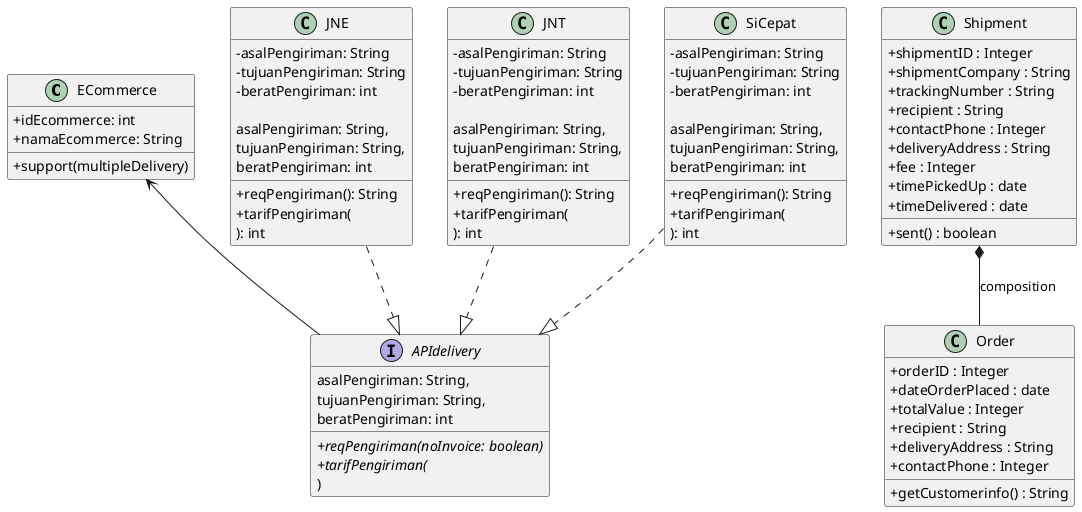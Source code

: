 @startuml

skinparam classAttributeIconSize 0
/'
menonaktifkan skin bawaan dari plantUML untuk access modifier (public, private, protected)
'/

class ECommerce{
    'atribut'
    +idEcommerce: int
    +namaEcommerce: String
    
    'method'
    +support(multipleDelivery)
}

class JNE{
    'atribut'
    -asalPengiriman: String
    -tujuanPengiriman: String
    -beratPengiriman: int

    'method'
    +reqPengiriman(): String
    +tarifPengiriman(
        asalPengiriman: String, 
        tujuanPengiriman: String, 
        beratPengiriman: int
    ): int
}

class JNT{
    'atribut'
    -asalPengiriman: String
    -tujuanPengiriman: String
    -beratPengiriman: int

    'method'
    +reqPengiriman(): String
    +tarifPengiriman(
        asalPengiriman: String, 
        tujuanPengiriman: String, 
        beratPengiriman: int
    ): int
}

class SiCepat{
    'atribut'
    -asalPengiriman: String
    -tujuanPengiriman: String
    -beratPengiriman: int

    'method'
    +reqPengiriman(): String
    +tarifPengiriman(
        asalPengiriman: String, 
        tujuanPengiriman: String, 
        beratPengiriman: int
    ): int
}

interface APIdelivery {
    'method'
    +{abstract} reqPengiriman(noInvoice: boolean)
    +{abstract} tarifPengiriman(
        asalPengiriman: String, 
        tujuanPengiriman: String, 
        beratPengiriman: int
    )
}

JNE ..|> APIdelivery
JNT ..|> APIdelivery
SiCepat ..|> APIdelivery
ECommerce <-- APIdelivery

Shipment *-- Order : composition

class Order {
   +orderID : Integer
   +dateOrderPlaced : date
   +totalValue : Integer
   +recipient : String
   +deliveryAddress : String
   +contactPhone : Integer
   +getCustomerinfo() : String
}

class Shipment {
   +shipmentID : Integer
   +shipmentCompany : String
   +trackingNumber : String
   +recipient : String
   +contactPhone : Integer
   +deliveryAddress : String
   +fee : Integer
   +timePickedUp : date
   +timeDelivered : date
   +sent() : boolean
}


@enduml

